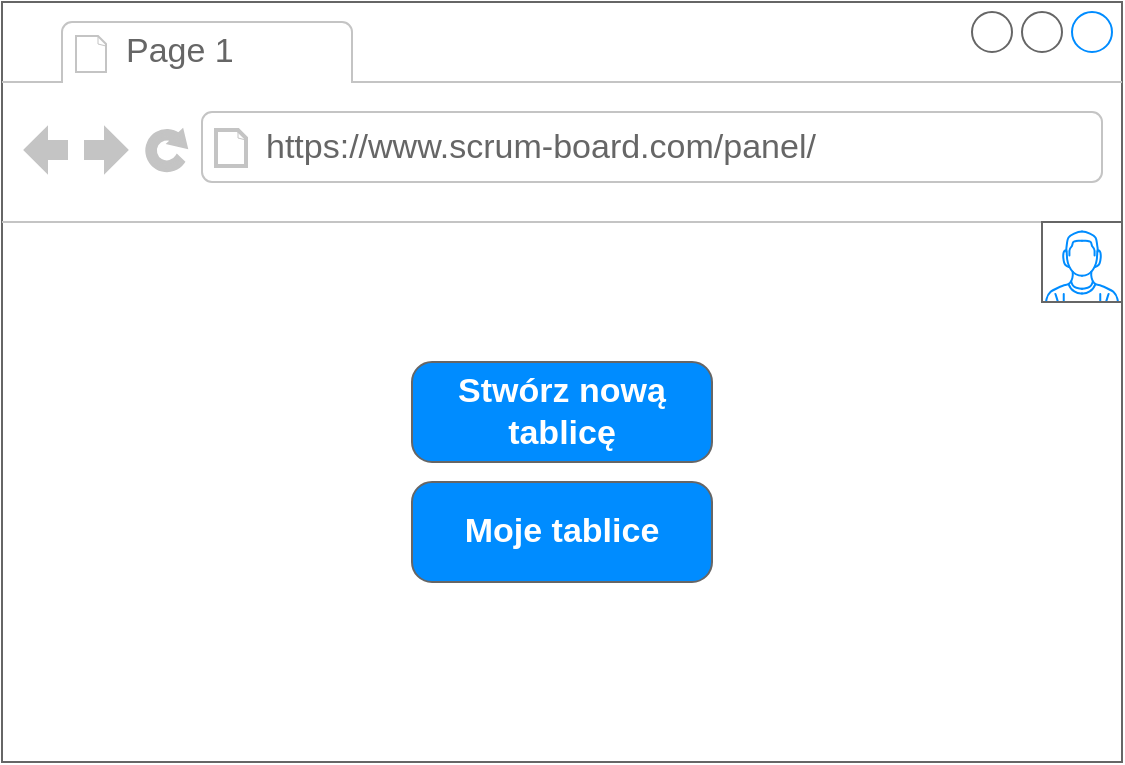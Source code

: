 <mxfile version="24.0.2" type="device">
  <diagram name="Strona-1" id="AWiner5oOUAS1Hgjm13_">
    <mxGraphModel dx="1009" dy="550" grid="1" gridSize="10" guides="1" tooltips="1" connect="1" arrows="1" fold="1" page="1" pageScale="1" pageWidth="827" pageHeight="1169" math="0" shadow="0">
      <root>
        <mxCell id="0" />
        <mxCell id="1" parent="0" />
        <mxCell id="OU6gtnCaueoLbP9GBH95-1" value="" style="strokeWidth=1;shadow=0;dashed=0;align=center;html=1;shape=mxgraph.mockup.containers.browserWindow;rSize=0;strokeColor=#666666;strokeColor2=#008cff;strokeColor3=#c4c4c4;mainText=,;recursiveResize=0;" vertex="1" parent="1">
          <mxGeometry x="120" y="40" width="560" height="380" as="geometry" />
        </mxCell>
        <mxCell id="OU6gtnCaueoLbP9GBH95-2" value="Page 1" style="strokeWidth=1;shadow=0;dashed=0;align=center;html=1;shape=mxgraph.mockup.containers.anchor;fontSize=17;fontColor=#666666;align=left;whiteSpace=wrap;" vertex="1" parent="OU6gtnCaueoLbP9GBH95-1">
          <mxGeometry x="60" y="12" width="110" height="26" as="geometry" />
        </mxCell>
        <mxCell id="OU6gtnCaueoLbP9GBH95-3" value="https://www.scrum-board.com/panel/" style="strokeWidth=1;shadow=0;dashed=0;align=center;html=1;shape=mxgraph.mockup.containers.anchor;rSize=0;fontSize=17;fontColor=#666666;align=left;" vertex="1" parent="OU6gtnCaueoLbP9GBH95-1">
          <mxGeometry x="130" y="60" width="250" height="26" as="geometry" />
        </mxCell>
        <mxCell id="OU6gtnCaueoLbP9GBH95-4" value="" style="verticalLabelPosition=bottom;shadow=0;dashed=0;align=center;html=1;verticalAlign=top;strokeWidth=1;shape=mxgraph.mockup.containers.userMale;strokeColor=#666666;strokeColor2=#008cff;" vertex="1" parent="OU6gtnCaueoLbP9GBH95-1">
          <mxGeometry x="520" y="110" width="40" height="40" as="geometry" />
        </mxCell>
        <mxCell id="OU6gtnCaueoLbP9GBH95-10" value="Stwórz nową tablicę" style="strokeWidth=1;shadow=0;dashed=0;align=center;html=1;shape=mxgraph.mockup.buttons.button;strokeColor=#666666;fontColor=#ffffff;mainText=;buttonStyle=round;fontSize=17;fontStyle=1;fillColor=#008cff;whiteSpace=wrap;" vertex="1" parent="OU6gtnCaueoLbP9GBH95-1">
          <mxGeometry x="205" y="180" width="150" height="50" as="geometry" />
        </mxCell>
        <mxCell id="OU6gtnCaueoLbP9GBH95-11" value="Moje tablice" style="strokeWidth=1;shadow=0;dashed=0;align=center;html=1;shape=mxgraph.mockup.buttons.button;strokeColor=#666666;fontColor=#ffffff;mainText=;buttonStyle=round;fontSize=17;fontStyle=1;fillColor=#008cff;whiteSpace=wrap;" vertex="1" parent="OU6gtnCaueoLbP9GBH95-1">
          <mxGeometry x="205" y="240" width="150" height="50" as="geometry" />
        </mxCell>
      </root>
    </mxGraphModel>
  </diagram>
</mxfile>
